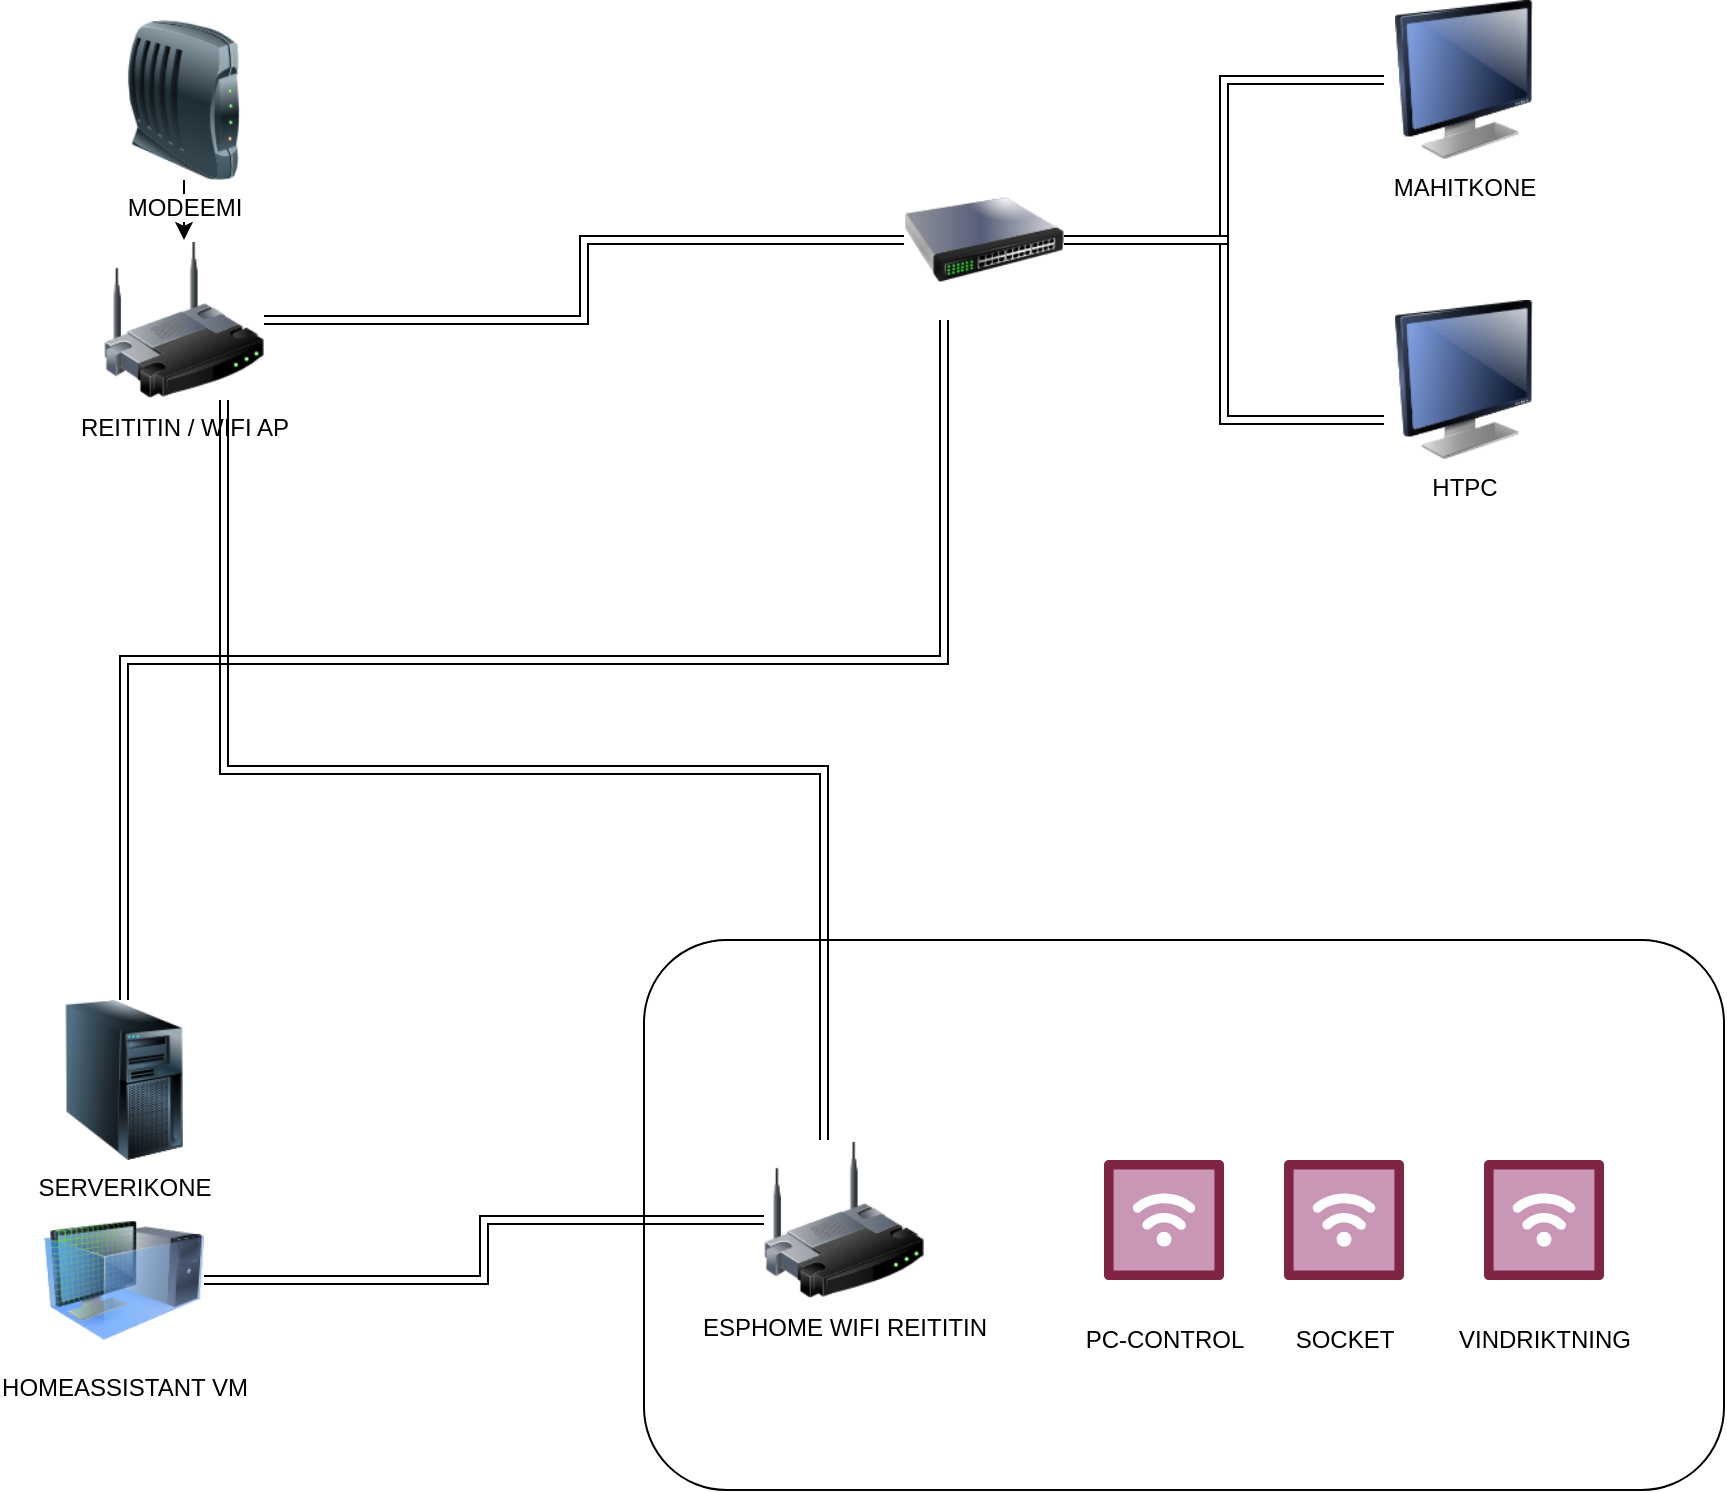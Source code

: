 <mxfile version="24.7.16">
  <diagram name="Page-1" id="5Y12B-AjyQcpdX293QFU">
    <mxGraphModel dx="1620" dy="911" grid="1" gridSize="10" guides="1" tooltips="1" connect="1" arrows="1" fold="1" page="1" pageScale="1" pageWidth="850" pageHeight="1100" math="0" shadow="0">
      <root>
        <mxCell id="0" />
        <mxCell id="1" parent="0" />
        <mxCell id="1OphN91VMQWuA03h3con-23" style="edgeStyle=orthogonalEdgeStyle;rounded=0;orthogonalLoop=1;jettySize=auto;html=1;exitX=0.25;exitY=1;exitDx=0;exitDy=0;entryX=0.5;entryY=0;entryDx=0;entryDy=0;shape=link;" edge="1" parent="1" source="1OphN91VMQWuA03h3con-8" target="1OphN91VMQWuA03h3con-12">
          <mxGeometry relative="1" as="geometry" />
        </mxCell>
        <mxCell id="1OphN91VMQWuA03h3con-33" style="edgeStyle=orthogonalEdgeStyle;rounded=0;orthogonalLoop=1;jettySize=auto;html=1;exitX=1;exitY=0.5;exitDx=0;exitDy=0;entryX=0;entryY=0.75;entryDx=0;entryDy=0;shape=link;" edge="1" parent="1" source="1OphN91VMQWuA03h3con-8" target="1OphN91VMQWuA03h3con-15">
          <mxGeometry relative="1" as="geometry" />
        </mxCell>
        <mxCell id="1OphN91VMQWuA03h3con-8" value="" style="image;html=1;image=img/lib/clip_art/networking/Switch_128x128.png" vertex="1" parent="1">
          <mxGeometry x="470" y="110" width="80" height="80" as="geometry" />
        </mxCell>
        <mxCell id="1OphN91VMQWuA03h3con-18" style="edgeStyle=orthogonalEdgeStyle;rounded=0;orthogonalLoop=1;jettySize=auto;html=1;exitX=1;exitY=0.5;exitDx=0;exitDy=0;shape=link;" edge="1" parent="1" source="1OphN91VMQWuA03h3con-9" target="1OphN91VMQWuA03h3con-8">
          <mxGeometry relative="1" as="geometry" />
        </mxCell>
        <mxCell id="1OphN91VMQWuA03h3con-9" value="&lt;div&gt;REITITIN / WIFI AP&lt;/div&gt;" style="image;html=1;image=img/lib/clip_art/networking/Wireless_Router_128x128.png" vertex="1" parent="1">
          <mxGeometry x="70" y="150" width="80" height="80" as="geometry" />
        </mxCell>
        <mxCell id="1OphN91VMQWuA03h3con-17" style="edgeStyle=orthogonalEdgeStyle;rounded=0;orthogonalLoop=1;jettySize=auto;html=1;exitX=0.5;exitY=1;exitDx=0;exitDy=0;entryX=0.5;entryY=0;entryDx=0;entryDy=0;" edge="1" parent="1" source="1OphN91VMQWuA03h3con-11" target="1OphN91VMQWuA03h3con-9">
          <mxGeometry relative="1" as="geometry" />
        </mxCell>
        <mxCell id="1OphN91VMQWuA03h3con-11" value="MODEEMI" style="image;html=1;image=img/lib/clip_art/networking/Modem_128x128.png" vertex="1" parent="1">
          <mxGeometry x="70" y="40" width="80" height="80" as="geometry" />
        </mxCell>
        <mxCell id="1OphN91VMQWuA03h3con-12" value="SERVERIKONE" style="image;html=1;image=img/lib/clip_art/computers/Server_Tower_128x128.png" vertex="1" parent="1">
          <mxGeometry x="40" y="530" width="80" height="80" as="geometry" />
        </mxCell>
        <mxCell id="1OphN91VMQWuA03h3con-13" value="HOMEASSISTANT VM" style="image;html=1;image=img/lib/clip_art/computers/Virtual_Machine_128x128.png" vertex="1" parent="1">
          <mxGeometry x="40" y="630" width="80" height="80" as="geometry" />
        </mxCell>
        <mxCell id="1OphN91VMQWuA03h3con-30" value="" style="rounded=1;whiteSpace=wrap;html=1;" vertex="1" parent="1">
          <mxGeometry x="340" y="500" width="540" height="275" as="geometry" />
        </mxCell>
        <mxCell id="1OphN91VMQWuA03h3con-34" style="rounded=0;orthogonalLoop=1;jettySize=auto;html=1;exitX=0;exitY=0.5;exitDx=0;exitDy=0;edgeStyle=orthogonalEdgeStyle;curved=0;flowAnimation=0;shape=link;" edge="1" parent="1" source="1OphN91VMQWuA03h3con-14" target="1OphN91VMQWuA03h3con-8">
          <mxGeometry relative="1" as="geometry" />
        </mxCell>
        <mxCell id="1OphN91VMQWuA03h3con-14" value="MAHITKONE" style="image;html=1;image=img/lib/clip_art/computers/Monitor_128x128.png" vertex="1" parent="1">
          <mxGeometry x="710" y="30" width="80" height="80" as="geometry" />
        </mxCell>
        <mxCell id="1OphN91VMQWuA03h3con-15" value="HTPC" style="image;html=1;image=img/lib/clip_art/computers/Monitor_128x128.png" vertex="1" parent="1">
          <mxGeometry x="710" y="180" width="80" height="80" as="geometry" />
        </mxCell>
        <mxCell id="1OphN91VMQWuA03h3con-24" value="ESPHOME WIFI REITITIN" style="image;html=1;image=img/lib/clip_art/networking/Wireless_Router_128x128.png" vertex="1" parent="1">
          <mxGeometry x="400" y="600" width="80" height="80" as="geometry" />
        </mxCell>
        <mxCell id="1OphN91VMQWuA03h3con-26" value="PC-CONTROL" style="verticalLabelPosition=bottom;aspect=fixed;html=1;shape=mxgraph.salesforce.iot;" vertex="1" parent="1">
          <mxGeometry x="570" y="610" width="60" height="60" as="geometry" />
        </mxCell>
        <mxCell id="1OphN91VMQWuA03h3con-27" value="SOCKET" style="verticalLabelPosition=bottom;aspect=fixed;html=1;shape=mxgraph.salesforce.iot;" vertex="1" parent="1">
          <mxGeometry x="660" y="610" width="60" height="60" as="geometry" />
        </mxCell>
        <mxCell id="1OphN91VMQWuA03h3con-28" value="VINDRIKTNING" style="verticalLabelPosition=bottom;aspect=fixed;html=1;shape=mxgraph.salesforce.iot;" vertex="1" parent="1">
          <mxGeometry x="760" y="610" width="60" height="60" as="geometry" />
        </mxCell>
        <mxCell id="1OphN91VMQWuA03h3con-25" style="edgeStyle=orthogonalEdgeStyle;rounded=0;orthogonalLoop=1;jettySize=auto;html=1;exitX=1;exitY=0.5;exitDx=0;exitDy=0;shape=link;" edge="1" parent="1" source="1OphN91VMQWuA03h3con-13" target="1OphN91VMQWuA03h3con-24">
          <mxGeometry relative="1" as="geometry" />
        </mxCell>
        <mxCell id="1OphN91VMQWuA03h3con-35" style="edgeStyle=orthogonalEdgeStyle;rounded=0;orthogonalLoop=1;jettySize=auto;html=1;exitX=0.75;exitY=1;exitDx=0;exitDy=0;shape=link;" edge="1" parent="1" source="1OphN91VMQWuA03h3con-9" target="1OphN91VMQWuA03h3con-24">
          <mxGeometry relative="1" as="geometry">
            <Array as="points">
              <mxPoint x="130" y="415" />
              <mxPoint x="430" y="415" />
            </Array>
          </mxGeometry>
        </mxCell>
      </root>
    </mxGraphModel>
  </diagram>
</mxfile>
